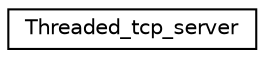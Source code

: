 digraph "Graphical Class Hierarchy"
{
  edge [fontname="Helvetica",fontsize="10",labelfontname="Helvetica",labelfontsize="10"];
  node [fontname="Helvetica",fontsize="10",shape=record];
  rankdir="LR";
  Node0 [label="Threaded_tcp_server",height=0.2,width=0.4,color="black", fillcolor="white", style="filled",URL="$classThreaded__tcp__server.html",tooltip="A tcp threaded server. Creates a thread for each client communicating with the server. The protocol of communication (http, ftp, etc...) and taken actions depend on a function provided by the user during the initialization. "];
}
